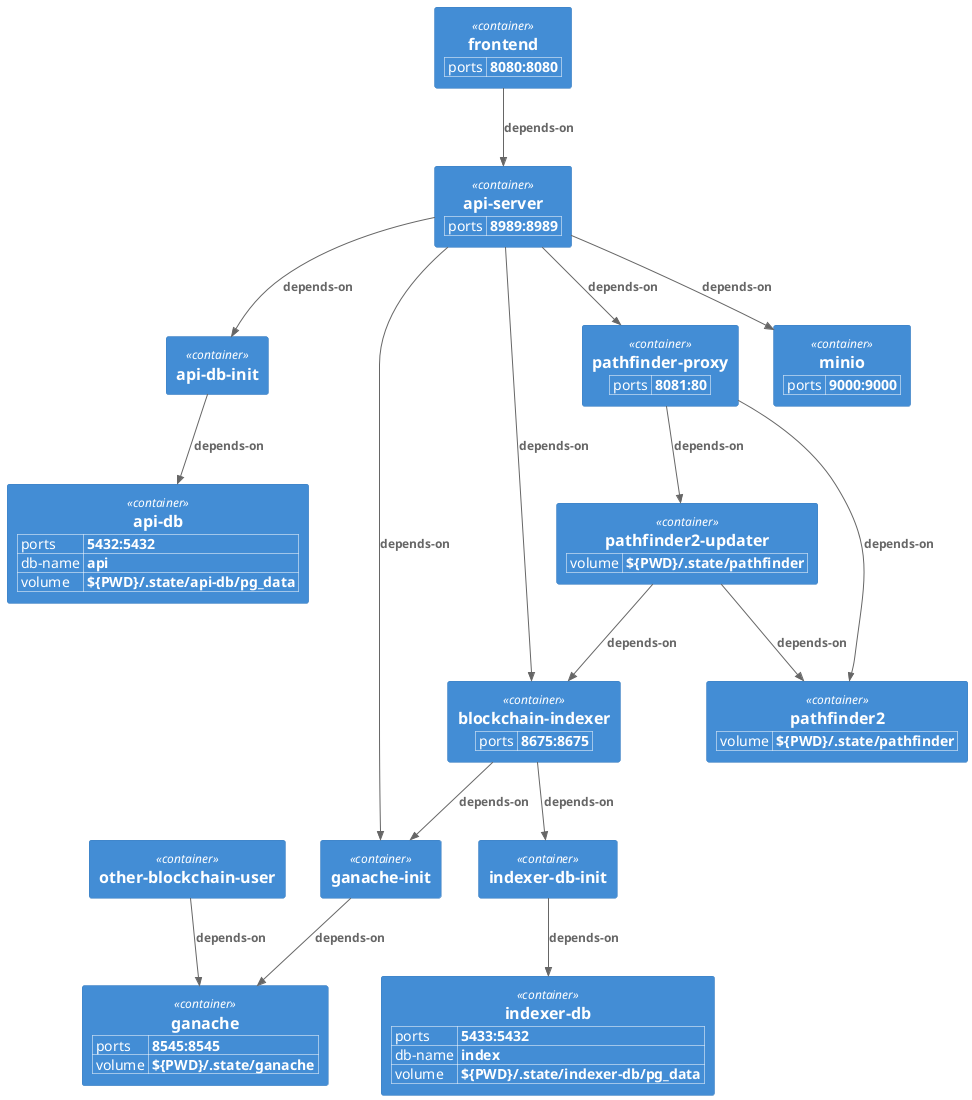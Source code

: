 @startuml
!include <C4/C4_Container>

WithoutPropertyHeader()
AddProperty("ports", "5433:5432")
AddProperty("db-name", "index")
AddProperty("volume", "${PWD}/.state/indexer-db/pg_data")
Container(indexer_db, "indexer-db")

Container(indexer_db_init, "indexer-db-init")
Rel_D(indexer_db_init, indexer_db, "depends-on", "")

WithoutPropertyHeader()
AddProperty("ports", "5432:5432")
AddProperty("db-name", "api")
AddProperty("volume", "${PWD}/.state/api-db/pg_data")
Container(api_db, "api-db")
Container(api_db_init, "api-db-init")
Rel_D(api_db_init, api_db, "depends-on", "")

WithoutPropertyHeader()
AddProperty("ports", "8545:8545")
AddProperty("volume", "${PWD}/.state/ganache")
Container(ganache, "ganache")

Container(ganache_init, "ganache-init")
Rel_D(ganache_init, ganache, "depends-on", "")

Container(other_blockchain_user, "other-blockchain-user")
Rel_D(other_blockchain_user, ganache, "depends-on", "")

WithoutPropertyHeader()
AddProperty("ports", "8675:8675")
Container(blockchain_indexer, "blockchain-indexer")
Rel_D(blockchain_indexer, ganache_init, "depends-on", "")
Rel_D(blockchain_indexer, indexer_db_init, "depends-on", "")

WithoutPropertyHeader()
AddProperty("volume", "${PWD}/.state/pathfinder")
Container(pathfinder2, "pathfinder2")

WithoutPropertyHeader()
AddProperty("volume", "${PWD}/.state/pathfinder")
Container(pathfinder2_updater, "pathfinder2-updater")
Rel_D(pathfinder2_updater, pathfinder2, "depends-on", "")
Rel_D(pathfinder2_updater, blockchain_indexer, "depends-on", "")

WithoutPropertyHeader()
AddProperty("ports", "8081:80")
Container(pathfinder_proxy, "pathfinder-proxy")
Rel_D(pathfinder_proxy, pathfinder2, "depends-on", "")
Rel_D(pathfinder_proxy, pathfinder2_updater, "depends-on", "")

WithoutPropertyHeader()
AddProperty("ports", "8989:8989")
Container(api_server, "api-server")
Rel_D(api_server, api_db_init, "depends-on", "")
Rel_D(api_server, ganache_init, "depends-on", "")
Rel_D(api_server, blockchain_indexer, "depends-on", "")
Rel_D(api_server, pathfinder_proxy, "depends-on", "")

WithoutPropertyHeader()
AddProperty("ports", "9000:9000")
Container(minio, "minio")
Rel_D(api_server, minio, "depends-on", "")

WithoutPropertyHeader()
AddProperty("ports", "8080:8080")
Container(frontend, "frontend")
Rel_D(frontend, api_server, "depends-on", "")

@enduml